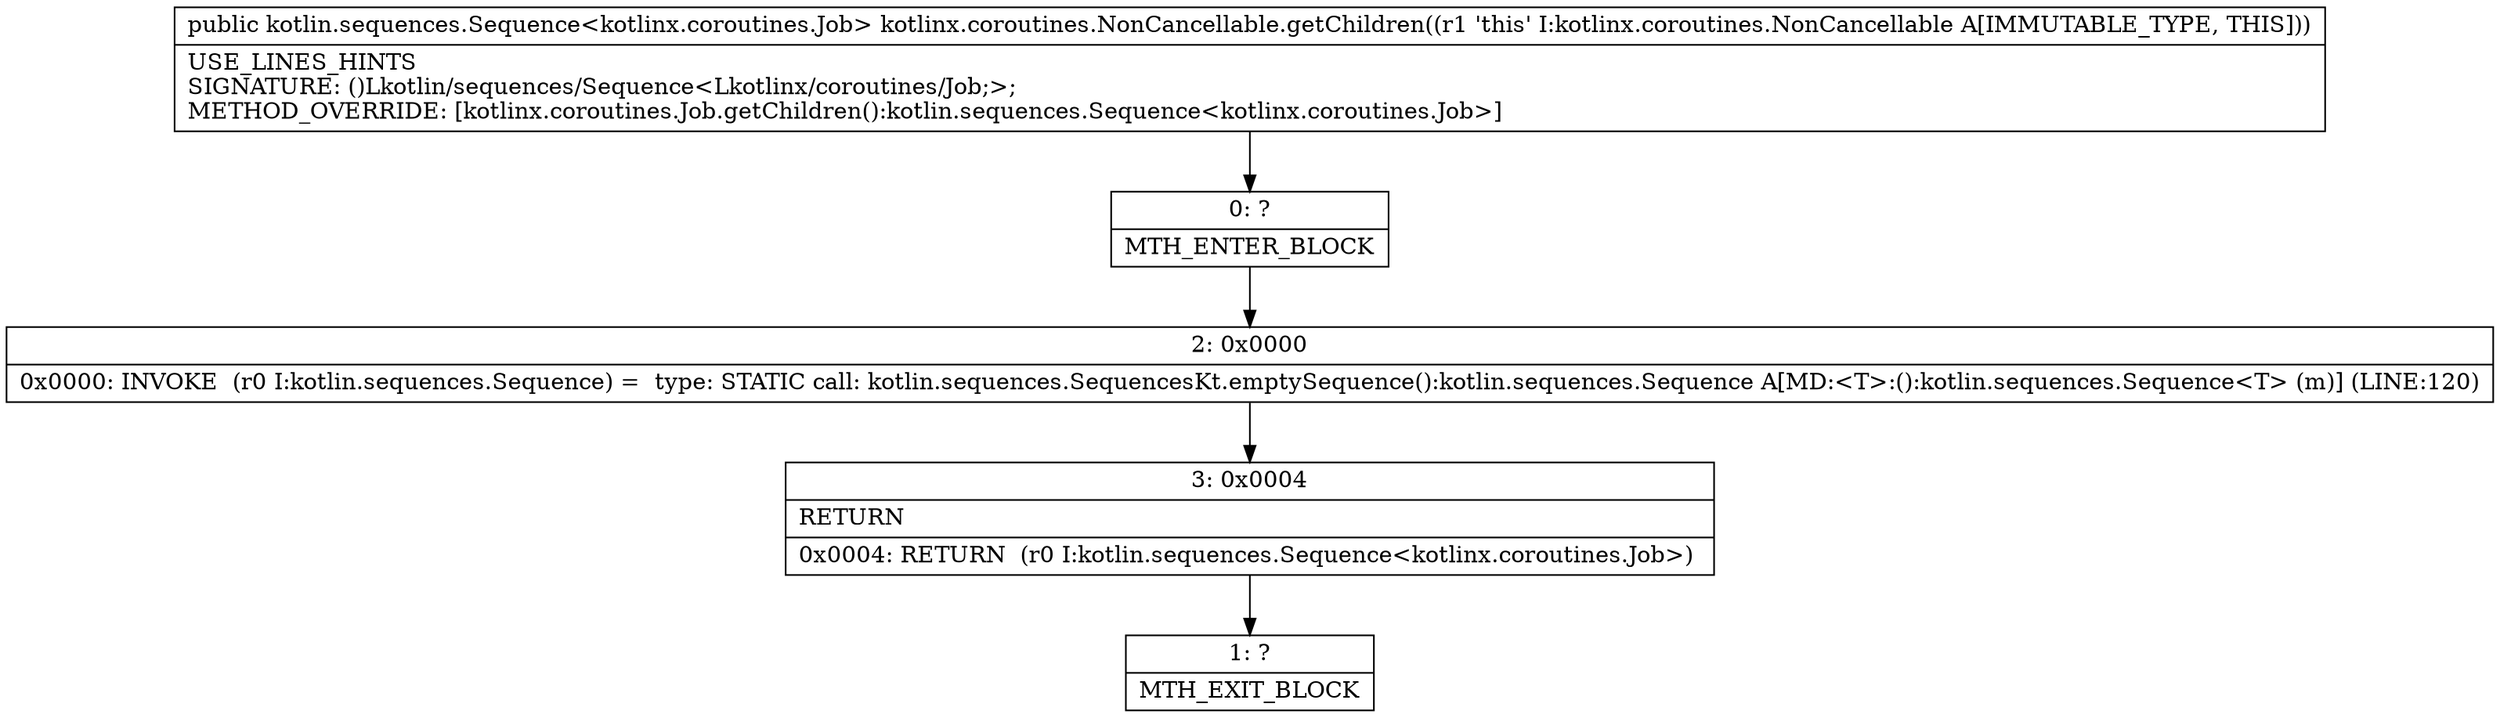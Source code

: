 digraph "CFG forkotlinx.coroutines.NonCancellable.getChildren()Lkotlin\/sequences\/Sequence;" {
Node_0 [shape=record,label="{0\:\ ?|MTH_ENTER_BLOCK\l}"];
Node_2 [shape=record,label="{2\:\ 0x0000|0x0000: INVOKE  (r0 I:kotlin.sequences.Sequence) =  type: STATIC call: kotlin.sequences.SequencesKt.emptySequence():kotlin.sequences.Sequence A[MD:\<T\>:():kotlin.sequences.Sequence\<T\> (m)] (LINE:120)\l}"];
Node_3 [shape=record,label="{3\:\ 0x0004|RETURN\l|0x0004: RETURN  (r0 I:kotlin.sequences.Sequence\<kotlinx.coroutines.Job\>) \l}"];
Node_1 [shape=record,label="{1\:\ ?|MTH_EXIT_BLOCK\l}"];
MethodNode[shape=record,label="{public kotlin.sequences.Sequence\<kotlinx.coroutines.Job\> kotlinx.coroutines.NonCancellable.getChildren((r1 'this' I:kotlinx.coroutines.NonCancellable A[IMMUTABLE_TYPE, THIS]))  | USE_LINES_HINTS\lSIGNATURE: ()Lkotlin\/sequences\/Sequence\<Lkotlinx\/coroutines\/Job;\>;\lMETHOD_OVERRIDE: [kotlinx.coroutines.Job.getChildren():kotlin.sequences.Sequence\<kotlinx.coroutines.Job\>]\l}"];
MethodNode -> Node_0;Node_0 -> Node_2;
Node_2 -> Node_3;
Node_3 -> Node_1;
}

